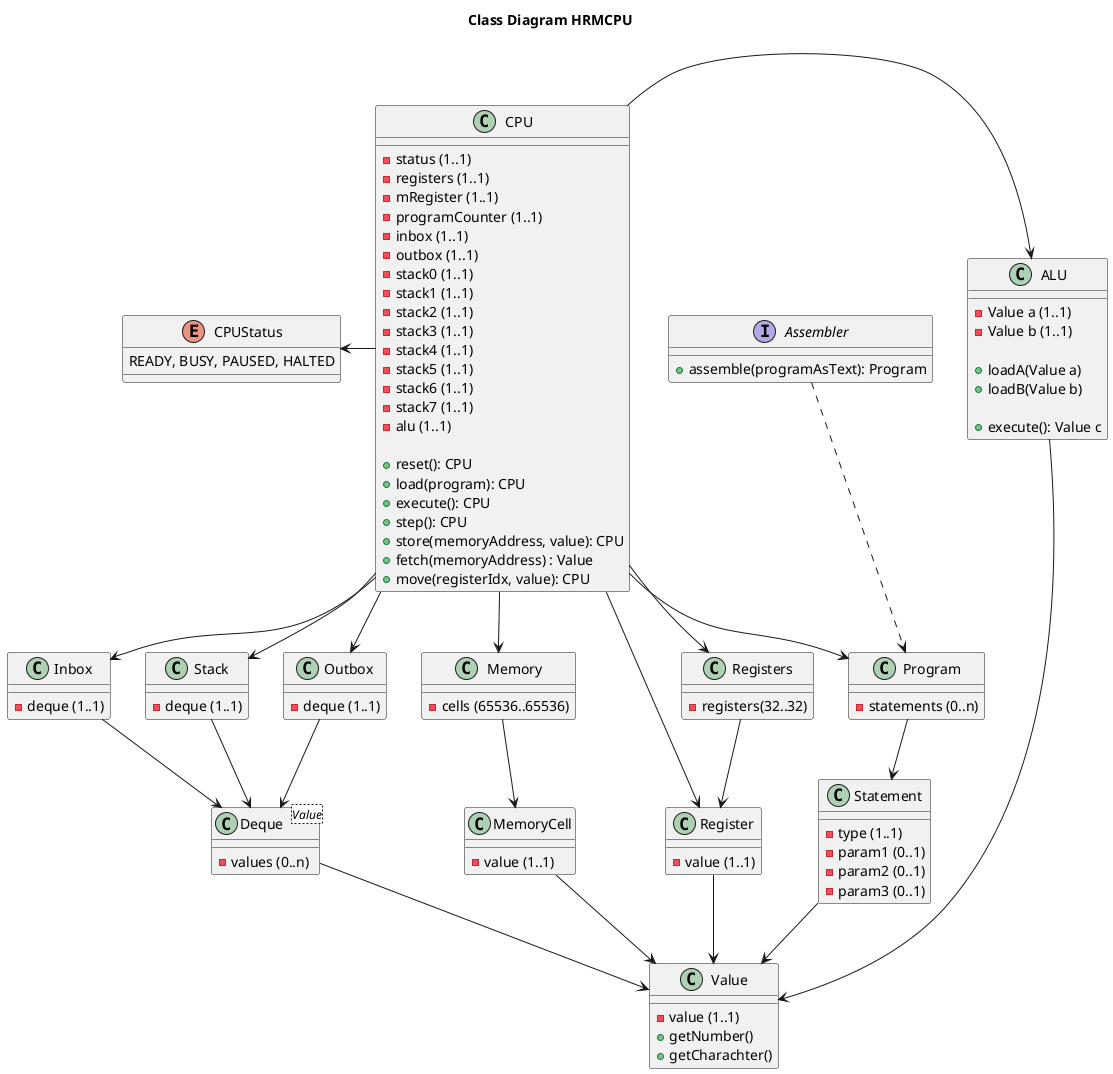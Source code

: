 @startuml

title Class Diagram HRMCPU

class Register {
  -value (1..1)
}

class Registers {
  -registers(32..32)
}

class Inbox {
  -deque (1..1)
}

class Stack {
  -deque (1..1)
}

class Outbox
{
  -deque (1..1)
}

class ALU {
  -Value a (1..1)
  -Value b (1..1)

  +loadA(Value a)
  +loadB(Value b)

  +execute(): Value c
}

class Memory {
  -cells (65536..65536)
}

class MemoryCell {
 -value (1..1)
}

class Value {
  -value (1..1)
  +getNumber()
  +getCharachter()
}

class Deque<Value> {
  -values (0..n)
}

class CPU {
  -status (1..1)
  -registers (1..1)
  -mRegister (1..1)
  -programCounter (1..1)
  -inbox (1..1)
  -outbox (1..1)
  -stack0 (1..1)
  -stack1 (1..1)
  -stack2 (1..1)
  -stack3 (1..1)
  -stack4 (1..1)
  -stack5 (1..1)
  -stack6 (1..1)
  -stack7 (1..1)
  -alu (1..1)

  +reset(): CPU
  +load(program): CPU
  +execute(): CPU
  +step(): CPU
  +store(memoryAddress, value): CPU
  +fetch(memoryAddress) : Value
  +move(registerIdx, value): CPU
}

enum CPUStatus {
  READY, BUSY, PAUSED, HALTED
}

class Program {
  -statements (0..n)
}

class Statement {
  -type (1..1)
  -param1 (0..1)
  -param2 (0..1)
  -param3 (0..1)
}

interface Assembler {
  +assemble(programAsText): Program
}

CPU -down-> Registers
CPU -down-> Register
CPU -down-> Inbox
CPU -down-> Outbox
CPU -right-> ALU
CPU -down-> Memory
CPU -down-> Stack
CPU -down-> Program
CPU -left-> CPUStatus
Memory -down-> MemoryCell
Registers -down-> Register
MemoryCell -down-> Value
Register -down-> Value
Inbox -down-> Deque
Outbox -down-> Deque
Stack -down-> Deque
ALU -down-> Value
Deque -down-> Value
Program -down-> Statement
Statement -down-> Value
Assembler .down.> Program

@enduml